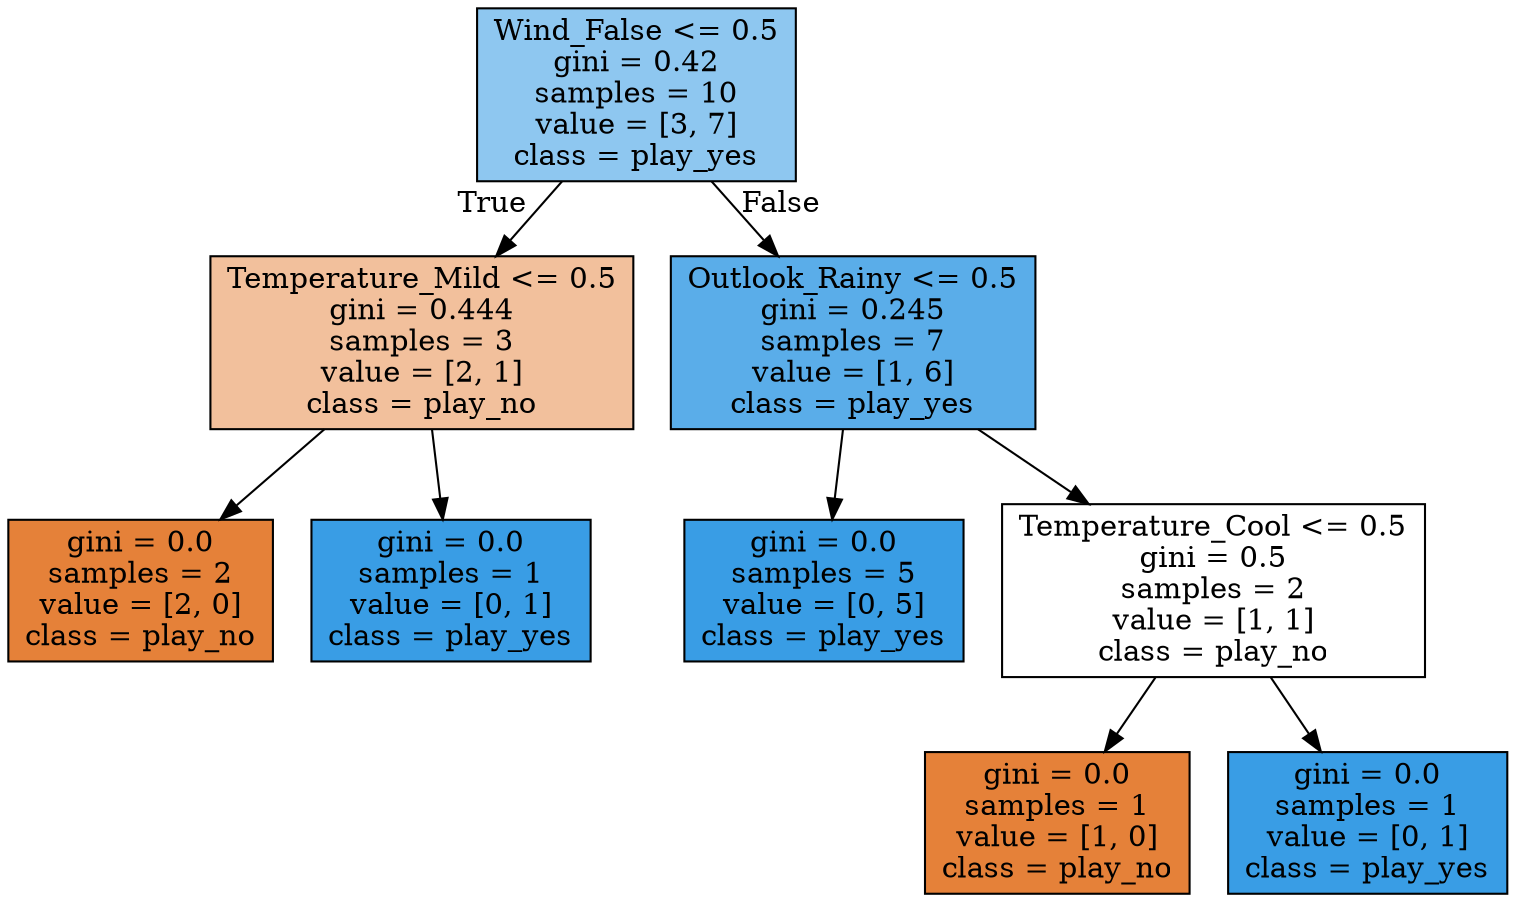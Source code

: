 digraph Tree {
node [shape=box, style="filled", color="black"] ;
0 [label="Wind_False <= 0.5\ngini = 0.42\nsamples = 10\nvalue = [3, 7]\nclass = play_yes", fillcolor="#8ec7f0"] ;
1 [label="Temperature_Mild <= 0.5\ngini = 0.444\nsamples = 3\nvalue = [2, 1]\nclass = play_no", fillcolor="#f2c09c"] ;
0 -> 1 [labeldistance=2.5, labelangle=45, headlabel="True"] ;
3 [label="gini = 0.0\nsamples = 2\nvalue = [2, 0]\nclass = play_no", fillcolor="#e58139"] ;
1 -> 3 ;
4 [label="gini = 0.0\nsamples = 1\nvalue = [0, 1]\nclass = play_yes", fillcolor="#399de5"] ;
1 -> 4 ;
2 [label="Outlook_Rainy <= 0.5\ngini = 0.245\nsamples = 7\nvalue = [1, 6]\nclass = play_yes", fillcolor="#5aade9"] ;
0 -> 2 [labeldistance=2.5, labelangle=-45, headlabel="False"] ;
5 [label="gini = 0.0\nsamples = 5\nvalue = [0, 5]\nclass = play_yes", fillcolor="#399de5"] ;
2 -> 5 ;
6 [label="Temperature_Cool <= 0.5\ngini = 0.5\nsamples = 2\nvalue = [1, 1]\nclass = play_no", fillcolor="#ffffff"] ;
2 -> 6 ;
7 [label="gini = 0.0\nsamples = 1\nvalue = [1, 0]\nclass = play_no", fillcolor="#e58139"] ;
6 -> 7 ;
8 [label="gini = 0.0\nsamples = 1\nvalue = [0, 1]\nclass = play_yes", fillcolor="#399de5"] ;
6 -> 8 ;
}